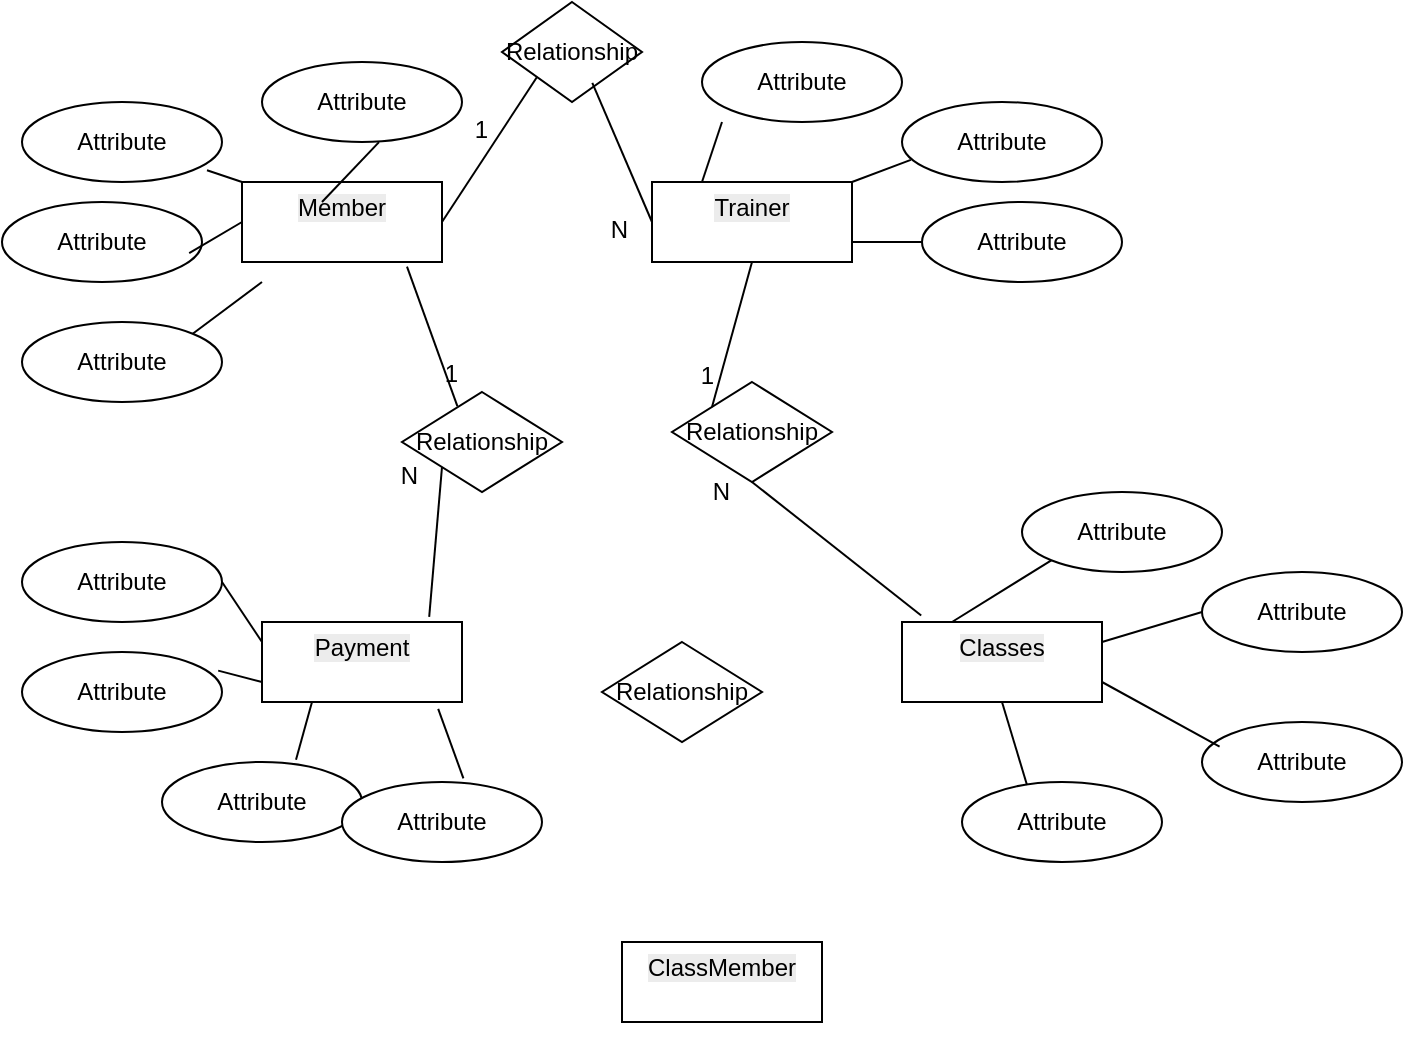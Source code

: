<mxfile version="27.0.4" pages="2">
  <diagram name="Page-1" id="xe_pTSQeEOQwbfOSkuhi">
    <mxGraphModel dx="778" dy="460" grid="1" gridSize="10" guides="1" tooltips="1" connect="1" arrows="1" fold="1" page="1" pageScale="1" pageWidth="850" pageHeight="1100" math="0" shadow="0">
      <root>
        <mxCell id="0" />
        <mxCell id="1" parent="0" />
        <mxCell id="qCgA4HiUQ7xC5MIInrfs-73" value="&#xa;&lt;span style=&quot;color: rgb(0, 0, 0); font-family: Helvetica; font-size: 12px; font-style: normal; font-variant-ligatures: normal; font-variant-caps: normal; font-weight: 400; letter-spacing: normal; orphans: 2; text-align: center; text-indent: 0px; text-transform: none; widows: 2; word-spacing: 0px; -webkit-text-stroke-width: 0px; white-space: normal; background-color: rgb(236, 236, 236); text-decoration-thickness: initial; text-decoration-style: initial; text-decoration-color: initial; display: inline !important; float: none;&quot;&gt;Member&lt;/span&gt;&#xa;&#xa;" style="whiteSpace=wrap;html=1;align=center;" parent="1" vertex="1">
          <mxGeometry x="220" y="280" width="100" height="40" as="geometry" />
        </mxCell>
        <mxCell id="qCgA4HiUQ7xC5MIInrfs-74" value="&#xa;&lt;span style=&quot;color: rgb(0, 0, 0); font-family: Helvetica; font-size: 12px; font-style: normal; font-variant-ligatures: normal; font-variant-caps: normal; font-weight: 400; letter-spacing: normal; orphans: 2; text-align: center; text-indent: 0px; text-transform: none; widows: 2; word-spacing: 0px; -webkit-text-stroke-width: 0px; white-space: normal; background-color: rgb(236, 236, 236); text-decoration-thickness: initial; text-decoration-style: initial; text-decoration-color: initial; display: inline !important; float: none;&quot;&gt;Trainer&lt;/span&gt;&#xa;&#xa;" style="whiteSpace=wrap;html=1;align=center;" parent="1" vertex="1">
          <mxGeometry x="425" y="280" width="100" height="40" as="geometry" />
        </mxCell>
        <mxCell id="qCgA4HiUQ7xC5MIInrfs-75" value="&#xa;&lt;span style=&quot;color: rgb(0, 0, 0); font-family: Helvetica; font-size: 12px; font-style: normal; font-variant-ligatures: normal; font-variant-caps: normal; font-weight: 400; letter-spacing: normal; orphans: 2; text-align: center; text-indent: 0px; text-transform: none; widows: 2; word-spacing: 0px; -webkit-text-stroke-width: 0px; white-space: normal; background-color: rgb(236, 236, 236); text-decoration-thickness: initial; text-decoration-style: initial; text-decoration-color: initial; display: inline !important; float: none;&quot;&gt;Payment&lt;/span&gt;&#xa;&#xa;" style="whiteSpace=wrap;html=1;align=center;" parent="1" vertex="1">
          <mxGeometry x="230" y="500" width="100" height="40" as="geometry" />
        </mxCell>
        <mxCell id="qCgA4HiUQ7xC5MIInrfs-76" value="&#xa;&lt;span style=&quot;color: rgb(0, 0, 0); font-family: Helvetica; font-size: 12px; font-style: normal; font-variant-ligatures: normal; font-variant-caps: normal; font-weight: 400; letter-spacing: normal; orphans: 2; text-align: center; text-indent: 0px; text-transform: none; widows: 2; word-spacing: 0px; -webkit-text-stroke-width: 0px; white-space: normal; background-color: rgb(236, 236, 236); text-decoration-thickness: initial; text-decoration-style: initial; text-decoration-color: initial; display: inline !important; float: none;&quot;&gt;Classes&lt;/span&gt;&#xa;&#xa;" style="whiteSpace=wrap;html=1;align=center;" parent="1" vertex="1">
          <mxGeometry x="550" y="500" width="100" height="40" as="geometry" />
        </mxCell>
        <mxCell id="qCgA4HiUQ7xC5MIInrfs-77" value="&#xa;&lt;span style=&quot;color: rgb(0, 0, 0); font-family: Helvetica; font-size: 12px; font-style: normal; font-variant-ligatures: normal; font-variant-caps: normal; font-weight: 400; letter-spacing: normal; orphans: 2; text-align: center; text-indent: 0px; text-transform: none; widows: 2; word-spacing: 0px; -webkit-text-stroke-width: 0px; white-space: normal; background-color: rgb(236, 236, 236); text-decoration-thickness: initial; text-decoration-style: initial; text-decoration-color: initial; display: inline !important; float: none;&quot;&gt;ClassMember&lt;/span&gt;&#xa;&#xa;" style="whiteSpace=wrap;html=1;align=center;" parent="1" vertex="1">
          <mxGeometry x="410" y="660" width="100" height="40" as="geometry" />
        </mxCell>
        <mxCell id="qCgA4HiUQ7xC5MIInrfs-78" value="Attribute" style="ellipse;whiteSpace=wrap;html=1;align=center;" parent="1" vertex="1">
          <mxGeometry x="700" y="475" width="100" height="40" as="geometry" />
        </mxCell>
        <mxCell id="qCgA4HiUQ7xC5MIInrfs-79" value="Attribute" style="ellipse;whiteSpace=wrap;html=1;align=center;" parent="1" vertex="1">
          <mxGeometry x="450" y="210" width="100" height="40" as="geometry" />
        </mxCell>
        <mxCell id="qCgA4HiUQ7xC5MIInrfs-80" value="Attribute" style="ellipse;whiteSpace=wrap;html=1;align=center;" parent="1" vertex="1">
          <mxGeometry x="560" y="290" width="100" height="40" as="geometry" />
        </mxCell>
        <mxCell id="qCgA4HiUQ7xC5MIInrfs-81" value="Attribute" style="ellipse;whiteSpace=wrap;html=1;align=center;" parent="1" vertex="1">
          <mxGeometry x="550" y="240" width="100" height="40" as="geometry" />
        </mxCell>
        <mxCell id="qCgA4HiUQ7xC5MIInrfs-82" value="Attribute" style="ellipse;whiteSpace=wrap;html=1;align=center;" parent="1" vertex="1">
          <mxGeometry x="610" y="435" width="100" height="40" as="geometry" />
        </mxCell>
        <mxCell id="qCgA4HiUQ7xC5MIInrfs-83" value="Attribute" style="ellipse;whiteSpace=wrap;html=1;align=center;" parent="1" vertex="1">
          <mxGeometry x="230" y="220" width="100" height="40" as="geometry" />
        </mxCell>
        <mxCell id="qCgA4HiUQ7xC5MIInrfs-84" value="Attribute" style="ellipse;whiteSpace=wrap;html=1;align=center;" parent="1" vertex="1">
          <mxGeometry x="110" y="350" width="100" height="40" as="geometry" />
        </mxCell>
        <mxCell id="qCgA4HiUQ7xC5MIInrfs-85" value="Attribute" style="ellipse;whiteSpace=wrap;html=1;align=center;" parent="1" vertex="1">
          <mxGeometry x="100" y="290" width="100" height="40" as="geometry" />
        </mxCell>
        <mxCell id="qCgA4HiUQ7xC5MIInrfs-86" value="Attribute" style="ellipse;whiteSpace=wrap;html=1;align=center;" parent="1" vertex="1">
          <mxGeometry x="110" y="240" width="100" height="40" as="geometry" />
        </mxCell>
        <mxCell id="qCgA4HiUQ7xC5MIInrfs-88" value="Attribute" style="ellipse;whiteSpace=wrap;html=1;align=center;" parent="1" vertex="1">
          <mxGeometry x="580" y="580" width="100" height="40" as="geometry" />
        </mxCell>
        <mxCell id="qCgA4HiUQ7xC5MIInrfs-89" value="Attribute" style="ellipse;whiteSpace=wrap;html=1;align=center;" parent="1" vertex="1">
          <mxGeometry x="700" y="550" width="100" height="40" as="geometry" />
        </mxCell>
        <mxCell id="qCgA4HiUQ7xC5MIInrfs-90" value="Attribute" style="ellipse;whiteSpace=wrap;html=1;align=center;" parent="1" vertex="1">
          <mxGeometry x="110" y="515" width="100" height="40" as="geometry" />
        </mxCell>
        <mxCell id="qCgA4HiUQ7xC5MIInrfs-91" value="Attribute" style="ellipse;whiteSpace=wrap;html=1;align=center;" parent="1" vertex="1">
          <mxGeometry x="110" y="460" width="100" height="40" as="geometry" />
        </mxCell>
        <mxCell id="qCgA4HiUQ7xC5MIInrfs-92" value="Attribute" style="ellipse;whiteSpace=wrap;html=1;align=center;" parent="1" vertex="1">
          <mxGeometry x="180" y="570" width="100" height="40" as="geometry" />
        </mxCell>
        <mxCell id="qCgA4HiUQ7xC5MIInrfs-93" value="Attribute" style="ellipse;whiteSpace=wrap;html=1;align=center;" parent="1" vertex="1">
          <mxGeometry x="270" y="580" width="100" height="40" as="geometry" />
        </mxCell>
        <mxCell id="qCgA4HiUQ7xC5MIInrfs-97" value="" style="endArrow=none;html=1;rounded=0;fontSize=12;startSize=8;endSize=8;curved=1;entryX=0.585;entryY=1.001;entryDx=0;entryDy=0;entryPerimeter=0;" parent="1" target="qCgA4HiUQ7xC5MIInrfs-83" edge="1">
          <mxGeometry width="50" height="50" relative="1" as="geometry">
            <mxPoint x="260" y="290" as="sourcePoint" />
            <mxPoint x="310" y="240" as="targetPoint" />
          </mxGeometry>
        </mxCell>
        <mxCell id="qCgA4HiUQ7xC5MIInrfs-98" value="" style="endArrow=none;html=1;rounded=0;fontSize=12;startSize=8;endSize=8;curved=1;exitX=1;exitY=0;exitDx=0;exitDy=0;" parent="1" source="qCgA4HiUQ7xC5MIInrfs-84" edge="1">
          <mxGeometry width="50" height="50" relative="1" as="geometry">
            <mxPoint x="210" y="350" as="sourcePoint" />
            <mxPoint x="230" y="330" as="targetPoint" />
          </mxGeometry>
        </mxCell>
        <mxCell id="qCgA4HiUQ7xC5MIInrfs-99" value="" style="endArrow=none;html=1;rounded=0;fontSize=12;startSize=8;endSize=8;curved=1;entryX=0;entryY=0.5;entryDx=0;entryDy=0;exitX=0.936;exitY=0.64;exitDx=0;exitDy=0;exitPerimeter=0;" parent="1" source="qCgA4HiUQ7xC5MIInrfs-85" target="qCgA4HiUQ7xC5MIInrfs-73" edge="1">
          <mxGeometry width="50" height="50" relative="1" as="geometry">
            <mxPoint x="210" y="320" as="sourcePoint" />
            <mxPoint x="250" y="280" as="targetPoint" />
          </mxGeometry>
        </mxCell>
        <mxCell id="qCgA4HiUQ7xC5MIInrfs-100" value="" style="endArrow=none;html=1;rounded=0;fontSize=12;startSize=8;endSize=8;curved=1;entryX=0;entryY=0;entryDx=0;entryDy=0;exitX=0.925;exitY=0.853;exitDx=0;exitDy=0;exitPerimeter=0;" parent="1" source="qCgA4HiUQ7xC5MIInrfs-86" target="qCgA4HiUQ7xC5MIInrfs-73" edge="1">
          <mxGeometry width="50" height="50" relative="1" as="geometry">
            <mxPoint x="190" y="300" as="sourcePoint" />
            <mxPoint x="240" y="250" as="targetPoint" />
          </mxGeometry>
        </mxCell>
        <mxCell id="qCgA4HiUQ7xC5MIInrfs-101" value="" style="endArrow=none;html=1;rounded=0;fontSize=12;startSize=8;endSize=8;curved=1;exitX=0.25;exitY=0;exitDx=0;exitDy=0;entryX=0.1;entryY=1;entryDx=0;entryDy=0;entryPerimeter=0;" parent="1" source="qCgA4HiUQ7xC5MIInrfs-74" target="qCgA4HiUQ7xC5MIInrfs-79" edge="1">
          <mxGeometry width="50" height="50" relative="1" as="geometry">
            <mxPoint x="430" y="285" as="sourcePoint" />
            <mxPoint x="470" y="250" as="targetPoint" />
          </mxGeometry>
        </mxCell>
        <mxCell id="qCgA4HiUQ7xC5MIInrfs-102" value="" style="endArrow=none;html=1;rounded=0;fontSize=12;startSize=8;endSize=8;curved=1;entryX=0.044;entryY=0.723;entryDx=0;entryDy=0;entryPerimeter=0;exitX=1;exitY=0;exitDx=0;exitDy=0;" parent="1" source="qCgA4HiUQ7xC5MIInrfs-74" target="qCgA4HiUQ7xC5MIInrfs-81" edge="1">
          <mxGeometry width="50" height="50" relative="1" as="geometry">
            <mxPoint x="520" y="290" as="sourcePoint" />
            <mxPoint x="570" y="240" as="targetPoint" />
          </mxGeometry>
        </mxCell>
        <mxCell id="qCgA4HiUQ7xC5MIInrfs-103" value="" style="endArrow=none;html=1;rounded=0;fontSize=12;startSize=8;endSize=8;curved=1;entryX=0;entryY=0.5;entryDx=0;entryDy=0;exitX=1;exitY=0.75;exitDx=0;exitDy=0;" parent="1" source="qCgA4HiUQ7xC5MIInrfs-74" target="qCgA4HiUQ7xC5MIInrfs-80" edge="1">
          <mxGeometry width="50" height="50" relative="1" as="geometry">
            <mxPoint x="520" y="320" as="sourcePoint" />
            <mxPoint x="570" y="270" as="targetPoint" />
          </mxGeometry>
        </mxCell>
        <mxCell id="qCgA4HiUQ7xC5MIInrfs-105" value="" style="endArrow=none;html=1;rounded=0;fontSize=12;startSize=8;endSize=8;curved=1;entryX=0;entryY=0.25;entryDx=0;entryDy=0;exitX=1;exitY=0.5;exitDx=0;exitDy=0;" parent="1" source="qCgA4HiUQ7xC5MIInrfs-91" target="qCgA4HiUQ7xC5MIInrfs-75" edge="1">
          <mxGeometry width="50" height="50" relative="1" as="geometry">
            <mxPoint x="205" y="445" as="sourcePoint" />
            <mxPoint x="255" y="395" as="targetPoint" />
          </mxGeometry>
        </mxCell>
        <mxCell id="qCgA4HiUQ7xC5MIInrfs-106" value="" style="endArrow=none;html=1;rounded=0;fontSize=12;startSize=8;endSize=8;curved=1;entryX=0;entryY=0.75;entryDx=0;entryDy=0;exitX=0.981;exitY=0.233;exitDx=0;exitDy=0;exitPerimeter=0;" parent="1" source="qCgA4HiUQ7xC5MIInrfs-90" target="qCgA4HiUQ7xC5MIInrfs-75" edge="1">
          <mxGeometry width="50" height="50" relative="1" as="geometry">
            <mxPoint x="210" y="490" as="sourcePoint" />
            <mxPoint x="260" y="440" as="targetPoint" />
          </mxGeometry>
        </mxCell>
        <mxCell id="qCgA4HiUQ7xC5MIInrfs-107" value="" style="endArrow=none;html=1;rounded=0;fontSize=12;startSize=8;endSize=8;curved=1;entryX=0.25;entryY=1;entryDx=0;entryDy=0;exitX=0.67;exitY=-0.027;exitDx=0;exitDy=0;exitPerimeter=0;" parent="1" source="qCgA4HiUQ7xC5MIInrfs-92" target="qCgA4HiUQ7xC5MIInrfs-75" edge="1">
          <mxGeometry width="50" height="50" relative="1" as="geometry">
            <mxPoint x="240" y="510" as="sourcePoint" />
            <mxPoint x="280" y="480" as="targetPoint" />
          </mxGeometry>
        </mxCell>
        <mxCell id="qCgA4HiUQ7xC5MIInrfs-108" value="" style="endArrow=none;html=1;rounded=0;fontSize=12;startSize=8;endSize=8;curved=1;entryX=0.881;entryY=1.085;entryDx=0;entryDy=0;entryPerimeter=0;exitX=0.607;exitY=-0.045;exitDx=0;exitDy=0;exitPerimeter=0;" parent="1" source="qCgA4HiUQ7xC5MIInrfs-93" target="qCgA4HiUQ7xC5MIInrfs-75" edge="1">
          <mxGeometry width="50" height="50" relative="1" as="geometry">
            <mxPoint x="320" y="510" as="sourcePoint" />
            <mxPoint x="370" y="460" as="targetPoint" />
          </mxGeometry>
        </mxCell>
        <mxCell id="qCgA4HiUQ7xC5MIInrfs-109" value="" style="endArrow=none;html=1;rounded=0;fontSize=12;startSize=8;endSize=8;curved=1;entryX=0.5;entryY=1;entryDx=0;entryDy=0;exitX=0.325;exitY=0.038;exitDx=0;exitDy=0;exitPerimeter=0;" parent="1" source="qCgA4HiUQ7xC5MIInrfs-88" target="qCgA4HiUQ7xC5MIInrfs-76" edge="1">
          <mxGeometry width="50" height="50" relative="1" as="geometry">
            <mxPoint x="490" y="480" as="sourcePoint" />
            <mxPoint x="540" y="430" as="targetPoint" />
          </mxGeometry>
        </mxCell>
        <mxCell id="qCgA4HiUQ7xC5MIInrfs-110" value="" style="endArrow=none;html=1;rounded=0;fontSize=12;startSize=8;endSize=8;curved=1;entryX=0.088;entryY=0.307;entryDx=0;entryDy=0;entryPerimeter=0;exitX=1;exitY=0.75;exitDx=0;exitDy=0;" parent="1" source="qCgA4HiUQ7xC5MIInrfs-76" target="qCgA4HiUQ7xC5MIInrfs-89" edge="1">
          <mxGeometry width="50" height="50" relative="1" as="geometry">
            <mxPoint x="550" y="420" as="sourcePoint" />
            <mxPoint x="580" y="395" as="targetPoint" />
          </mxGeometry>
        </mxCell>
        <mxCell id="qCgA4HiUQ7xC5MIInrfs-111" value="" style="endArrow=none;html=1;rounded=0;fontSize=12;startSize=8;endSize=8;curved=1;entryX=0;entryY=0.5;entryDx=0;entryDy=0;exitX=1;exitY=0.25;exitDx=0;exitDy=0;" parent="1" source="qCgA4HiUQ7xC5MIInrfs-76" target="qCgA4HiUQ7xC5MIInrfs-78" edge="1">
          <mxGeometry width="50" height="50" relative="1" as="geometry">
            <mxPoint x="550" y="400" as="sourcePoint" />
            <mxPoint x="600" y="350" as="targetPoint" />
          </mxGeometry>
        </mxCell>
        <mxCell id="qCgA4HiUQ7xC5MIInrfs-112" value="" style="endArrow=none;html=1;rounded=0;fontSize=12;startSize=8;endSize=8;curved=1;entryX=0;entryY=1;entryDx=0;entryDy=0;exitX=0.25;exitY=0;exitDx=0;exitDy=0;" parent="1" source="qCgA4HiUQ7xC5MIInrfs-76" target="qCgA4HiUQ7xC5MIInrfs-82" edge="1">
          <mxGeometry width="50" height="50" relative="1" as="geometry">
            <mxPoint x="475" y="400" as="sourcePoint" />
            <mxPoint x="525" y="350" as="targetPoint" />
          </mxGeometry>
        </mxCell>
        <mxCell id="qCgA4HiUQ7xC5MIInrfs-117" value="Relationship" style="shape=rhombus;perimeter=rhombusPerimeter;whiteSpace=wrap;html=1;align=center;" parent="1" vertex="1">
          <mxGeometry x="400" y="510" width="80" height="50" as="geometry" />
        </mxCell>
        <mxCell id="qCgA4HiUQ7xC5MIInrfs-118" value="Relationship" style="shape=rhombus;perimeter=rhombusPerimeter;whiteSpace=wrap;html=1;align=center;" parent="1" vertex="1">
          <mxGeometry x="350" y="190" width="70" height="50" as="geometry" />
        </mxCell>
        <mxCell id="qCgA4HiUQ7xC5MIInrfs-119" value="" style="endArrow=none;html=1;rounded=0;fontSize=12;startSize=8;endSize=8;curved=1;entryX=0;entryY=1;entryDx=0;entryDy=0;exitX=1;exitY=0.5;exitDx=0;exitDy=0;" parent="1" source="qCgA4HiUQ7xC5MIInrfs-73" target="qCgA4HiUQ7xC5MIInrfs-118" edge="1">
          <mxGeometry relative="1" as="geometry">
            <mxPoint x="330" y="310" as="sourcePoint" />
            <mxPoint x="490" y="309.5" as="targetPoint" />
          </mxGeometry>
        </mxCell>
        <mxCell id="qCgA4HiUQ7xC5MIInrfs-120" value="1" style="resizable=0;html=1;whiteSpace=wrap;align=right;verticalAlign=bottom;" parent="qCgA4HiUQ7xC5MIInrfs-119" connectable="0" vertex="1">
          <mxGeometry x="1" relative="1" as="geometry">
            <mxPoint x="-23" y="35" as="offset" />
          </mxGeometry>
        </mxCell>
        <mxCell id="qCgA4HiUQ7xC5MIInrfs-123" value="Relationship" style="shape=rhombus;perimeter=rhombusPerimeter;whiteSpace=wrap;html=1;align=center;" parent="1" vertex="1">
          <mxGeometry x="435" y="380" width="80" height="50" as="geometry" />
        </mxCell>
        <mxCell id="qCgA4HiUQ7xC5MIInrfs-124" value="Relationship" style="shape=rhombus;perimeter=rhombusPerimeter;whiteSpace=wrap;html=1;align=center;" parent="1" vertex="1">
          <mxGeometry x="300" y="385" width="80" height="50" as="geometry" />
        </mxCell>
        <mxCell id="qCgA4HiUQ7xC5MIInrfs-125" value="" style="endArrow=none;html=1;rounded=0;fontSize=12;startSize=8;endSize=8;curved=1;exitX=0.825;exitY=1.057;exitDx=0;exitDy=0;exitPerimeter=0;entryX=0.346;entryY=0.142;entryDx=0;entryDy=0;entryPerimeter=0;" parent="1" source="qCgA4HiUQ7xC5MIInrfs-73" target="qCgA4HiUQ7xC5MIInrfs-124" edge="1">
          <mxGeometry relative="1" as="geometry">
            <mxPoint x="320" y="330" as="sourcePoint" />
            <mxPoint x="480" y="330" as="targetPoint" />
          </mxGeometry>
        </mxCell>
        <mxCell id="qCgA4HiUQ7xC5MIInrfs-126" value="1" style="resizable=0;html=1;whiteSpace=wrap;align=right;verticalAlign=bottom;" parent="qCgA4HiUQ7xC5MIInrfs-125" connectable="0" vertex="1">
          <mxGeometry x="1" relative="1" as="geometry">
            <mxPoint x="2" y="-7" as="offset" />
          </mxGeometry>
        </mxCell>
        <mxCell id="qCgA4HiUQ7xC5MIInrfs-127" value="" style="endArrow=none;html=1;rounded=0;fontSize=12;startSize=8;endSize=8;curved=1;entryX=0;entryY=1;entryDx=0;entryDy=0;exitX=0.836;exitY=-0.064;exitDx=0;exitDy=0;exitPerimeter=0;" parent="1" source="qCgA4HiUQ7xC5MIInrfs-75" target="qCgA4HiUQ7xC5MIInrfs-124" edge="1">
          <mxGeometry relative="1" as="geometry">
            <mxPoint x="190" y="390" as="sourcePoint" />
            <mxPoint x="350" y="390" as="targetPoint" />
          </mxGeometry>
        </mxCell>
        <mxCell id="qCgA4HiUQ7xC5MIInrfs-128" value="N" style="resizable=0;html=1;whiteSpace=wrap;align=right;verticalAlign=bottom;" parent="qCgA4HiUQ7xC5MIInrfs-127" connectable="0" vertex="1">
          <mxGeometry x="1" relative="1" as="geometry">
            <mxPoint x="-10" y="13" as="offset" />
          </mxGeometry>
        </mxCell>
        <mxCell id="qCgA4HiUQ7xC5MIInrfs-129" value="" style="endArrow=none;html=1;rounded=0;fontSize=12;startSize=8;endSize=8;curved=1;exitX=0.645;exitY=0.808;exitDx=0;exitDy=0;exitPerimeter=0;entryX=0;entryY=0.5;entryDx=0;entryDy=0;" parent="1" source="qCgA4HiUQ7xC5MIInrfs-118" target="qCgA4HiUQ7xC5MIInrfs-74" edge="1">
          <mxGeometry relative="1" as="geometry">
            <mxPoint x="380" y="320" as="sourcePoint" />
            <mxPoint x="420" y="300" as="targetPoint" />
          </mxGeometry>
        </mxCell>
        <mxCell id="qCgA4HiUQ7xC5MIInrfs-130" value="N" style="resizable=0;html=1;whiteSpace=wrap;align=right;verticalAlign=bottom;" parent="qCgA4HiUQ7xC5MIInrfs-129" connectable="0" vertex="1">
          <mxGeometry x="1" relative="1" as="geometry">
            <mxPoint x="-10" y="13" as="offset" />
          </mxGeometry>
        </mxCell>
        <mxCell id="qCgA4HiUQ7xC5MIInrfs-131" value="" style="endArrow=none;html=1;rounded=0;fontSize=12;startSize=8;endSize=8;curved=1;exitX=0.5;exitY=1;exitDx=0;exitDy=0;entryX=0;entryY=0;entryDx=0;entryDy=0;" parent="1" source="qCgA4HiUQ7xC5MIInrfs-74" target="qCgA4HiUQ7xC5MIInrfs-123" edge="1">
          <mxGeometry relative="1" as="geometry">
            <mxPoint x="477.5" y="330" as="sourcePoint" />
            <mxPoint x="522.5" y="365" as="targetPoint" />
          </mxGeometry>
        </mxCell>
        <mxCell id="qCgA4HiUQ7xC5MIInrfs-132" value="1" style="resizable=0;html=1;whiteSpace=wrap;align=right;verticalAlign=bottom;" parent="qCgA4HiUQ7xC5MIInrfs-131" connectable="0" vertex="1">
          <mxGeometry x="1" relative="1" as="geometry">
            <mxPoint x="2" y="-7" as="offset" />
          </mxGeometry>
        </mxCell>
        <mxCell id="qCgA4HiUQ7xC5MIInrfs-133" value="" style="endArrow=none;html=1;rounded=0;fontSize=12;startSize=8;endSize=8;curved=1;exitX=0.096;exitY=-0.082;exitDx=0;exitDy=0;exitPerimeter=0;entryX=0.5;entryY=1;entryDx=0;entryDy=0;" parent="1" source="qCgA4HiUQ7xC5MIInrfs-76" target="qCgA4HiUQ7xC5MIInrfs-123" edge="1">
          <mxGeometry relative="1" as="geometry">
            <mxPoint x="469" y="447" as="sourcePoint" />
            <mxPoint x="525" y="430" as="targetPoint" />
          </mxGeometry>
        </mxCell>
        <mxCell id="qCgA4HiUQ7xC5MIInrfs-134" value="N" style="resizable=0;html=1;whiteSpace=wrap;align=right;verticalAlign=bottom;" parent="qCgA4HiUQ7xC5MIInrfs-133" connectable="0" vertex="1">
          <mxGeometry x="1" relative="1" as="geometry">
            <mxPoint x="-10" y="13" as="offset" />
          </mxGeometry>
        </mxCell>
      </root>
    </mxGraphModel>
  </diagram>
  <diagram id="lcRW-a9XnoIswLqpZJdY" name="Page-2">
    <mxGraphModel dx="448" dy="432" grid="1" gridSize="10" guides="1" tooltips="1" connect="1" arrows="1" fold="1" page="1" pageScale="1" pageWidth="850" pageHeight="1100" math="0" shadow="0">
      <root>
        <mxCell id="0" />
        <mxCell id="1" parent="0" />
      </root>
    </mxGraphModel>
  </diagram>
</mxfile>
